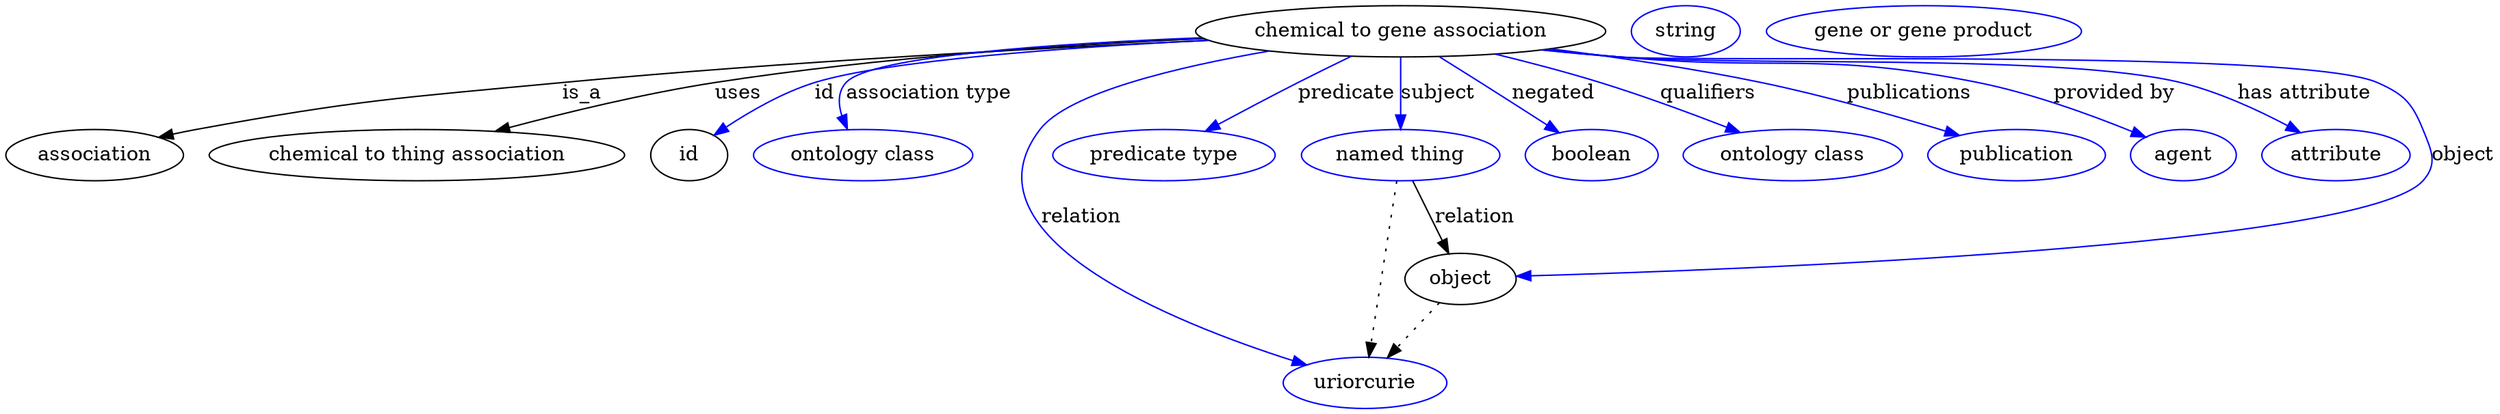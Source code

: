 digraph {
	graph [bb="0,0,1445,283"];
	node [label="\N"];
	"chemical to gene association"	 [height=0.5,
		label="chemical to gene association",
		pos="810.05,265",
		width=3.1233];
	association	 [height=0.5,
		pos="50.046,178",
		width=1.3902];
	"chemical to gene association" -> association	 [label=is_a,
		lp="339.05,221.5",
		pos="e,86.962,190.17 705.82,258.14 586.55,250.12 398.61,236.94 328.05,229 230.23,217.99 205.04,217.75 109.05,196 104.99,195.08 100.81,\
194.03 96.635,192.9"];
	"chemical to thing association"	 [height=0.5,
		pos="232.05,178",
		width=3.1775];
	"chemical to gene association" -> "chemical to thing association"	 [label=uses,
		lp="426.05,221.5",
		pos="e,280.91,194.32 700.91,260.44 620.97,255.81 510.12,246.67 414.05,229 372.16,221.29 325.96,208.29 290.59,197.34"];
	id	 [height=0.5,
		pos="391.05,178",
		width=0.75];
	"chemical to gene association" -> id	 [color=blue,
		label=id,
		lp="477.55,221.5",
		pos="e,408.17,192.08 704.03,258.94 621.27,253.24 513.58,243.41 472.05,229 451.97,222.03 431.73,209.3 416.51,198.3",
		style=solid];
	"association type"	 [color=blue,
		height=0.5,
		label="ontology class",
		pos="498.05,178",
		width=1.7151];
	"chemical to gene association" -> "association type"	 [color=blue,
		label="association type",
		lp="536.05,221.5",
		pos="e,489.67,196.13 702.2,259.8 615.58,254.49 506.11,244.75 492.05,229 486.47,222.76 485.79,214.24 487.16,205.95",
		style=solid];
	subject	 [color=blue,
		height=0.5,
		label="named thing",
		pos="810.05,178",
		width=1.5346];
	"chemical to gene association" -> subject	 [color=blue,
		label=subject,
		lp="829.55,221.5",
		pos="e,810.05,196 810.05,246.97 810.05,235.19 810.05,219.56 810.05,206.16",
		style=solid];
	predicate	 [color=blue,
		height=0.5,
		label="predicate type",
		pos="676.05,178",
		width=1.679];
	"chemical to gene association" -> predicate	 [color=blue,
		label=predicate,
		lp="777.05,221.5",
		pos="e,701.31,194.4 782.93,247.39 761.86,233.72 732.53,214.67 709.92,199.99",
		style=solid];
	relation	 [color=blue,
		height=0.5,
		label=uriorcurie,
		pos="786.05,18",
		width=1.2638];
	"chemical to gene association" -> relation	 [color=blue,
		label=relation,
		lp="630.05,134.5",
		pos="e,753.89,30.821 741.5,250.67 689.09,238.15 623.17,218.51 607.05,196 559.13,129.1 677.8,64.58 744.46,34.938",
		style=solid];
	negated	 [color=blue,
		height=0.5,
		label=boolean,
		pos="922.05,178",
		width=1.0652];
	"chemical to gene association" -> negated	 [color=blue,
		label=negated,
		lp="894.55,221.5",
		pos="e,902.14,193.46 832.98,247.18 850.71,233.41 875.32,214.29 894.19,199.64",
		style=solid];
	qualifiers	 [color=blue,
		height=0.5,
		label="ontology class",
		pos="1040,178",
		width=1.7151];
	"chemical to gene association" -> qualifiers	 [color=blue,
		label=qualifiers,
		lp="983.05,221.5",
		pos="e,1006.5,193.18 862.12,248.96 880.54,243.03 901.33,236.03 920.05,229 945.91,219.29 974.4,207.25 997.12,197.3",
		style=solid];
	publications	 [color=blue,
		height=0.5,
		label=publication,
		pos="1170,178",
		width=1.3902];
	"chemical to gene association" -> publications	 [color=blue,
		label=publications,
		lp="1099.5,221.5",
		pos="e,1134.9,190.96 893.56,252.87 930.44,246.82 974.15,238.72 1013,229 1051.4,219.41 1094.1,205.33 1125.2,194.39",
		style=solid];
	"provided by"	 [color=blue,
		height=0.5,
		label=agent,
		pos="1268,178",
		width=0.83048];
	"chemical to gene association" -> "provided by"	 [color=blue,
		label="provided by",
		lp="1219,221.5",
		pos="e,1244.6,189.71 890.34,252.36 903.91,250.42 917.86,248.55 931.05,247 1022.3,236.23 1047.3,248.68 1137,229 1171.7,221.4 1209.3,205.98 \
1235.2,194.07",
		style=solid];
	"has attribute"	 [color=blue,
		height=0.5,
		label=attribute,
		pos="1356,178",
		width=1.1193];
	"chemical to gene association" -> "has attribute"	 [color=blue,
		label="has attribute",
		lp="1326.5,221.5",
		pos="e,1333.3,193.07 888.99,252.18 902.98,250.22 917.42,248.39 931.05,247 1003,239.67 1186.2,247.84 1256,229 1280.3,222.46 1305.5,209.57 \
1324.5,198.39",
		style=solid];
	object	 [height=0.5,
		pos="846.05,91",
		width=0.9027];
	"chemical to gene association" -> object	 [color=blue,
		label=object,
		lp="1428,178",
		pos="e,878.57,92.549 888.65,252.07 902.74,250.11 917.3,248.3 931.05,247 978.98,242.45 1319,245.95 1364,229 1385.9,220.77 1394.9,217.1 \
1405,196 1412,181.57 1415.6,171.99 1405,160 1370.9,121.38 1013.8,99.57 888.88,93.078",
		style=solid];
	association_id	 [color=blue,
		height=0.5,
		label=string,
		pos="971.05,265",
		width=0.84854];
	subject -> relation	 [pos="e,788.78,36.223 807.34,159.96 803.2,132.35 795.25,79.375 790.32,46.525",
		style=dotted];
	subject -> object	 [label=relation,
		lp="852.05,134.5",
		pos="e,838.72,108.71 817.5,159.97 822.51,147.88 829.19,131.73 834.83,118.09"];
	object -> relation	 [pos="e,800.23,35.261 832.43,74.435 824.85,65.207 815.25,53.528 806.75,43.191",
		style=dotted];
	"chemical to gene association_object"	 [color=blue,
		height=0.5,
		label="gene or gene product",
		pos="1105,265",
		width=2.3651];
}
